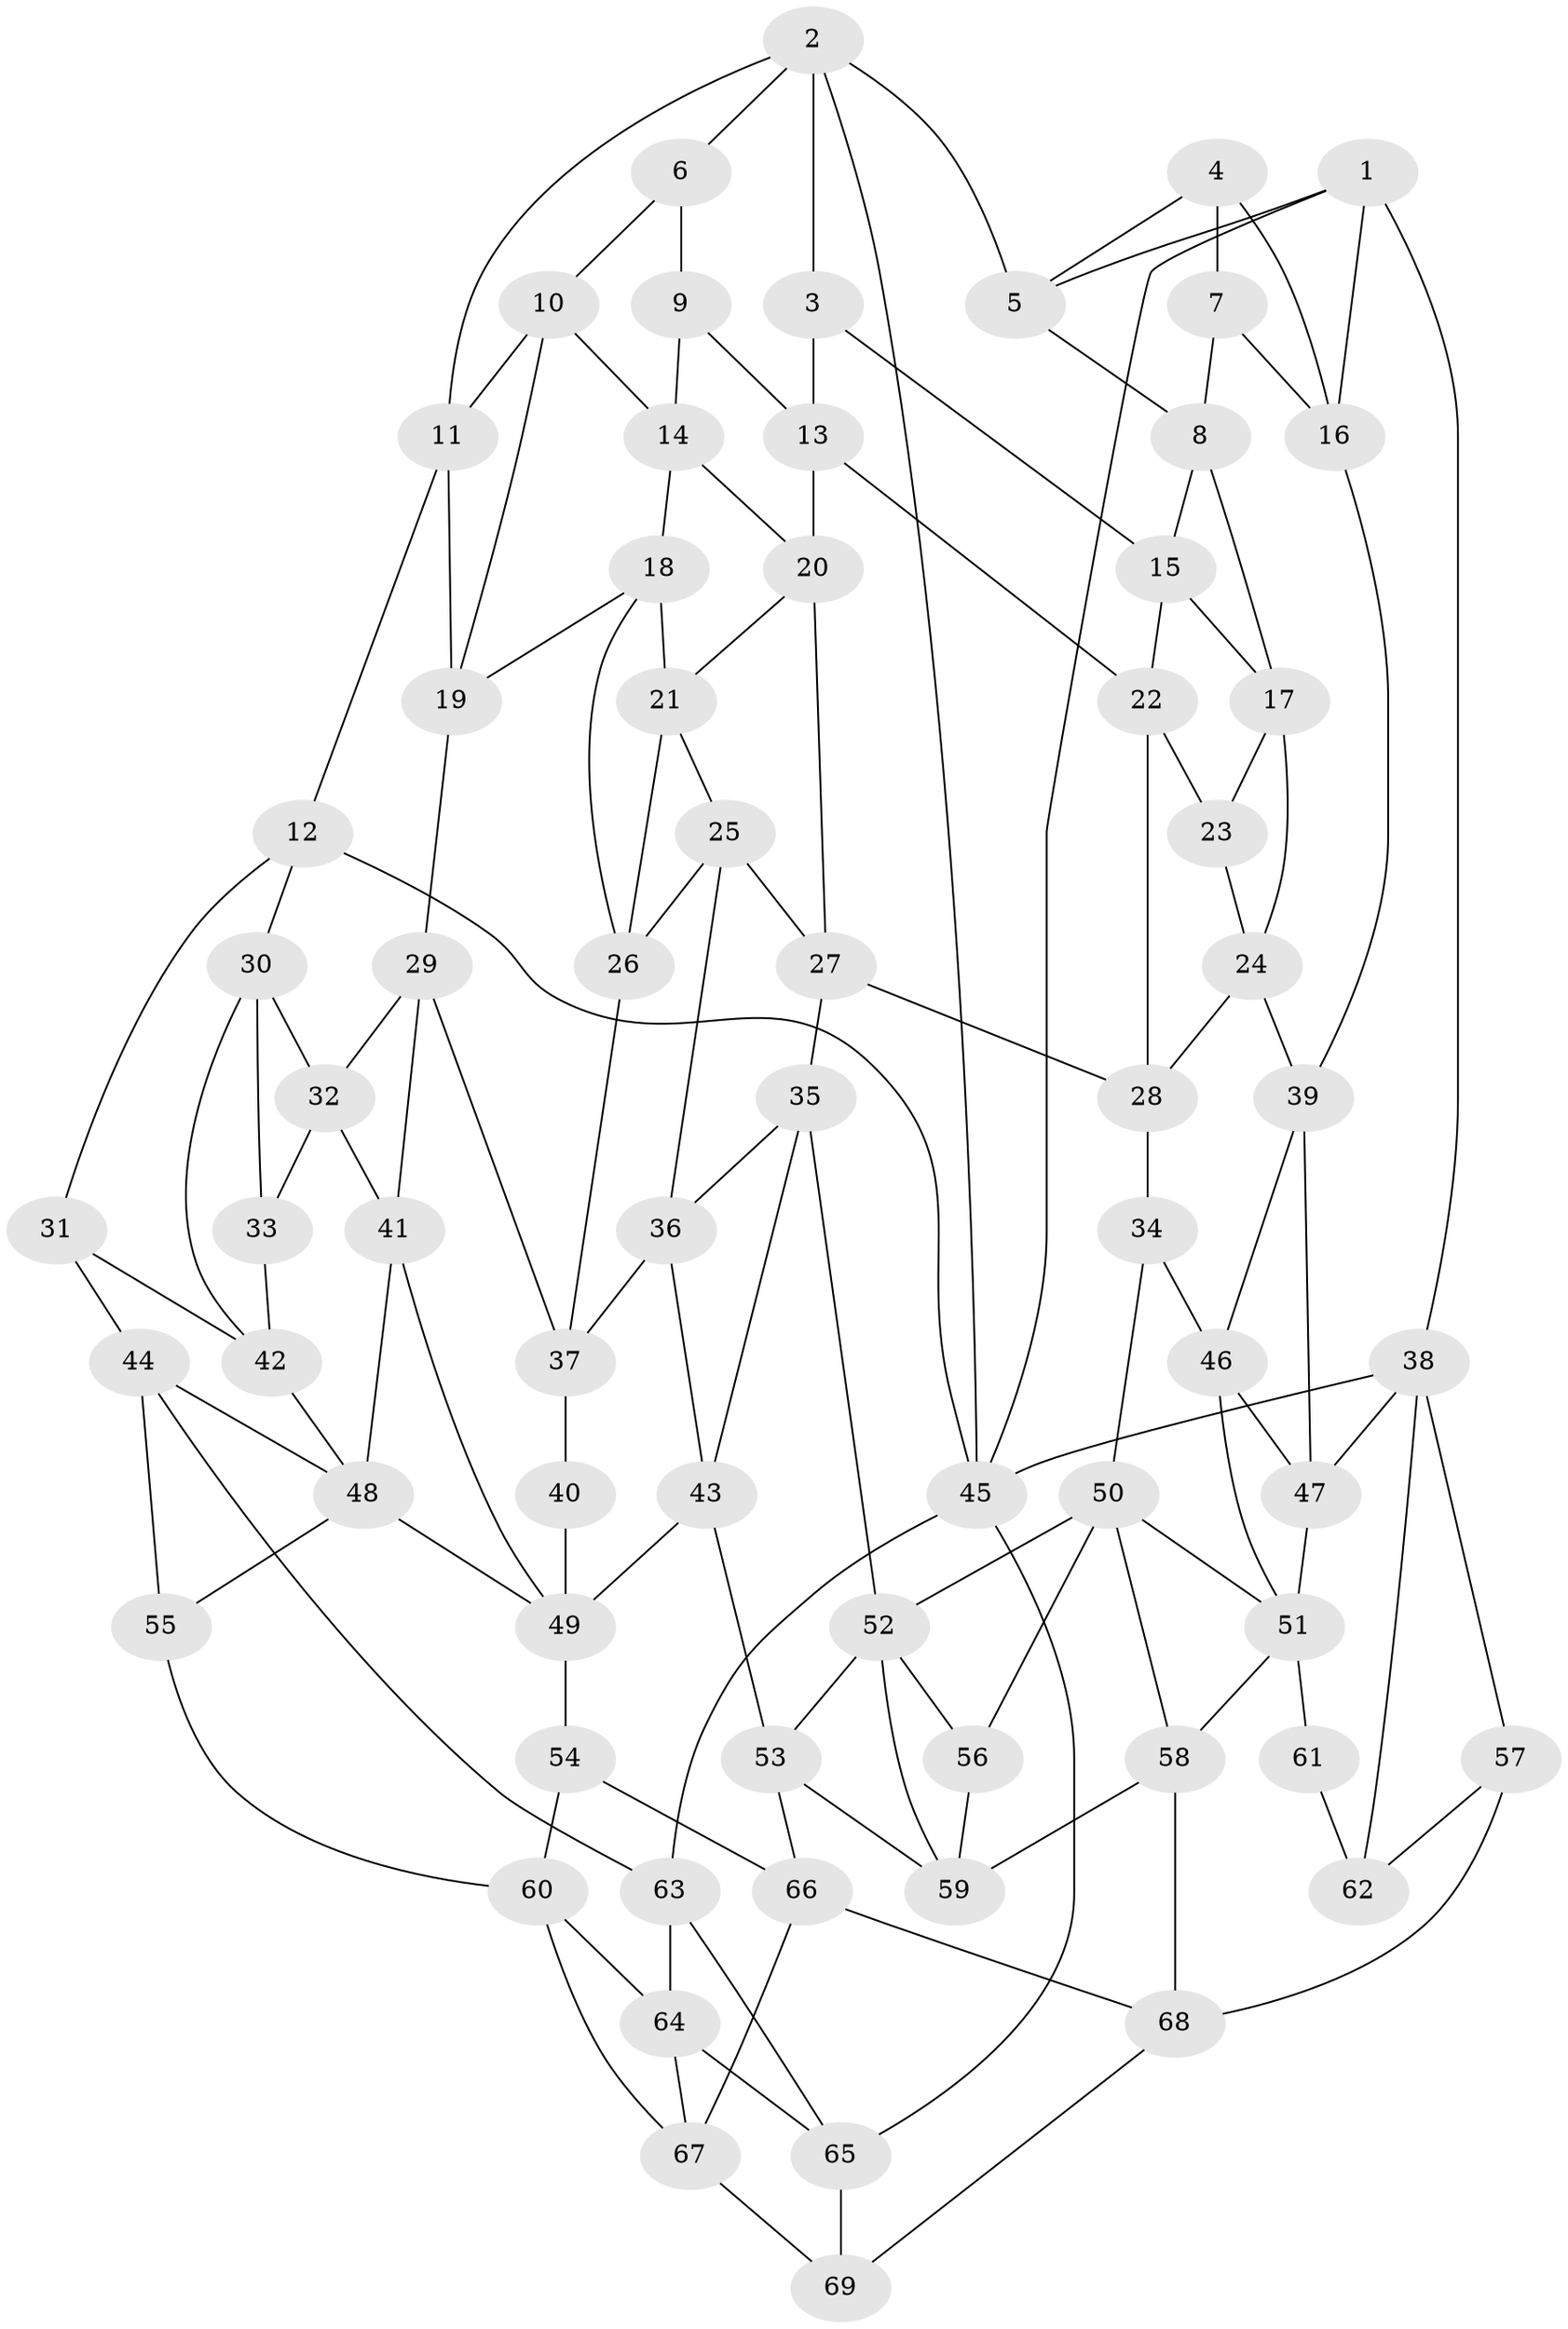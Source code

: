 // original degree distribution, {3: 0.014492753623188406, 6: 0.18115942028985507, 5: 0.6086956521739131, 4: 0.1956521739130435}
// Generated by graph-tools (version 1.1) at 2025/27/03/09/25 03:27:12]
// undirected, 69 vertices, 133 edges
graph export_dot {
graph [start="1"]
  node [color=gray90,style=filled];
  1;
  2;
  3;
  4;
  5;
  6;
  7;
  8;
  9;
  10;
  11;
  12;
  13;
  14;
  15;
  16;
  17;
  18;
  19;
  20;
  21;
  22;
  23;
  24;
  25;
  26;
  27;
  28;
  29;
  30;
  31;
  32;
  33;
  34;
  35;
  36;
  37;
  38;
  39;
  40;
  41;
  42;
  43;
  44;
  45;
  46;
  47;
  48;
  49;
  50;
  51;
  52;
  53;
  54;
  55;
  56;
  57;
  58;
  59;
  60;
  61;
  62;
  63;
  64;
  65;
  66;
  67;
  68;
  69;
  1 -- 5 [weight=1.0];
  1 -- 16 [weight=1.0];
  1 -- 38 [weight=1.0];
  1 -- 45 [weight=1.0];
  2 -- 3 [weight=1.0];
  2 -- 5 [weight=1.0];
  2 -- 6 [weight=1.0];
  2 -- 11 [weight=1.0];
  2 -- 45 [weight=1.0];
  3 -- 13 [weight=1.0];
  3 -- 15 [weight=1.0];
  4 -- 5 [weight=1.0];
  4 -- 7 [weight=2.0];
  4 -- 16 [weight=1.0];
  5 -- 8 [weight=1.0];
  6 -- 9 [weight=2.0];
  6 -- 10 [weight=1.0];
  7 -- 8 [weight=1.0];
  7 -- 16 [weight=1.0];
  8 -- 15 [weight=1.0];
  8 -- 17 [weight=1.0];
  9 -- 13 [weight=1.0];
  9 -- 14 [weight=1.0];
  10 -- 11 [weight=1.0];
  10 -- 14 [weight=1.0];
  10 -- 19 [weight=1.0];
  11 -- 12 [weight=1.0];
  11 -- 19 [weight=1.0];
  12 -- 30 [weight=1.0];
  12 -- 31 [weight=1.0];
  12 -- 45 [weight=1.0];
  13 -- 20 [weight=1.0];
  13 -- 22 [weight=1.0];
  14 -- 18 [weight=1.0];
  14 -- 20 [weight=1.0];
  15 -- 17 [weight=1.0];
  15 -- 22 [weight=1.0];
  16 -- 39 [weight=1.0];
  17 -- 23 [weight=1.0];
  17 -- 24 [weight=1.0];
  18 -- 19 [weight=1.0];
  18 -- 21 [weight=1.0];
  18 -- 26 [weight=1.0];
  19 -- 29 [weight=1.0];
  20 -- 21 [weight=1.0];
  20 -- 27 [weight=1.0];
  21 -- 25 [weight=1.0];
  21 -- 26 [weight=1.0];
  22 -- 23 [weight=1.0];
  22 -- 28 [weight=1.0];
  23 -- 24 [weight=1.0];
  24 -- 28 [weight=1.0];
  24 -- 39 [weight=1.0];
  25 -- 26 [weight=1.0];
  25 -- 27 [weight=1.0];
  25 -- 36 [weight=1.0];
  26 -- 37 [weight=1.0];
  27 -- 28 [weight=1.0];
  27 -- 35 [weight=1.0];
  28 -- 34 [weight=1.0];
  29 -- 32 [weight=1.0];
  29 -- 37 [weight=1.0];
  29 -- 41 [weight=1.0];
  30 -- 32 [weight=1.0];
  30 -- 33 [weight=1.0];
  30 -- 42 [weight=1.0];
  31 -- 42 [weight=1.0];
  31 -- 44 [weight=1.0];
  32 -- 33 [weight=1.0];
  32 -- 41 [weight=1.0];
  33 -- 42 [weight=1.0];
  34 -- 46 [weight=1.0];
  34 -- 50 [weight=1.0];
  35 -- 36 [weight=1.0];
  35 -- 43 [weight=1.0];
  35 -- 52 [weight=1.0];
  36 -- 37 [weight=1.0];
  36 -- 43 [weight=1.0];
  37 -- 40 [weight=1.0];
  38 -- 45 [weight=1.0];
  38 -- 47 [weight=1.0];
  38 -- 57 [weight=1.0];
  38 -- 62 [weight=1.0];
  39 -- 46 [weight=1.0];
  39 -- 47 [weight=1.0];
  40 -- 49 [weight=2.0];
  41 -- 48 [weight=1.0];
  41 -- 49 [weight=1.0];
  42 -- 48 [weight=1.0];
  43 -- 49 [weight=1.0];
  43 -- 53 [weight=1.0];
  44 -- 48 [weight=1.0];
  44 -- 55 [weight=1.0];
  44 -- 63 [weight=1.0];
  45 -- 63 [weight=1.0];
  45 -- 65 [weight=1.0];
  46 -- 47 [weight=1.0];
  46 -- 51 [weight=1.0];
  47 -- 51 [weight=1.0];
  48 -- 49 [weight=1.0];
  48 -- 55 [weight=1.0];
  49 -- 54 [weight=1.0];
  50 -- 51 [weight=1.0];
  50 -- 52 [weight=2.0];
  50 -- 56 [weight=1.0];
  50 -- 58 [weight=1.0];
  51 -- 58 [weight=1.0];
  51 -- 61 [weight=2.0];
  52 -- 53 [weight=1.0];
  52 -- 56 [weight=1.0];
  52 -- 59 [weight=1.0];
  53 -- 59 [weight=1.0];
  53 -- 66 [weight=1.0];
  54 -- 60 [weight=1.0];
  54 -- 66 [weight=1.0];
  55 -- 60 [weight=1.0];
  56 -- 59 [weight=1.0];
  57 -- 62 [weight=1.0];
  57 -- 68 [weight=1.0];
  58 -- 59 [weight=1.0];
  58 -- 68 [weight=1.0];
  60 -- 64 [weight=1.0];
  60 -- 67 [weight=1.0];
  61 -- 62 [weight=2.0];
  63 -- 64 [weight=1.0];
  63 -- 65 [weight=1.0];
  64 -- 65 [weight=1.0];
  64 -- 67 [weight=1.0];
  65 -- 69 [weight=1.0];
  66 -- 67 [weight=1.0];
  66 -- 68 [weight=1.0];
  67 -- 69 [weight=1.0];
  68 -- 69 [weight=1.0];
}
